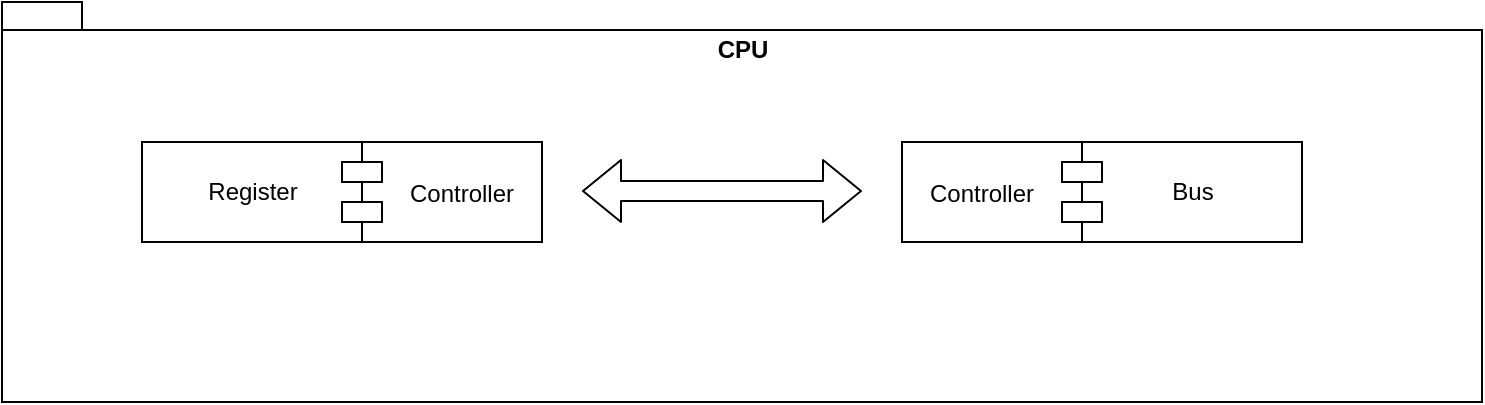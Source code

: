 <mxfile version="15.2.7" type="device" pages="3"><diagram id="C5RBs43oDa-KdzZeNtuy" name="Data-Flow (General)"><mxGraphModel dx="872" dy="475" grid="1" gridSize="10" guides="1" tooltips="1" connect="1" arrows="1" fold="1" page="1" pageScale="1" pageWidth="827" pageHeight="1169" math="0" shadow="0"><root><mxCell id="WIyWlLk6GJQsqaUBKTNV-0"/><mxCell id="WIyWlLk6GJQsqaUBKTNV-1" parent="WIyWlLk6GJQsqaUBKTNV-0"/><mxCell id="gwC7yzurPwSdg5O-eouE-0" value="CPU" style="shape=folder;fontStyle=1;spacingTop=10;tabWidth=40;tabHeight=14;tabPosition=left;html=1;align=center;verticalAlign=top;" parent="WIyWlLk6GJQsqaUBKTNV-1" vertex="1"><mxGeometry x="30" y="50" width="740" height="200" as="geometry"/></mxCell><mxCell id="NTaahu9hWmE2fS8xSLEn-0" value="Register" style="html=1;" parent="WIyWlLk6GJQsqaUBKTNV-1" vertex="1"><mxGeometry x="100" y="120" width="110" height="50" as="geometry"/></mxCell><mxCell id="NTaahu9hWmE2fS8xSLEn-2" value="Bus" style="html=1;" parent="WIyWlLk6GJQsqaUBKTNV-1" vertex="1"><mxGeometry x="570" y="120" width="110" height="50" as="geometry"/></mxCell><mxCell id="NTaahu9hWmE2fS8xSLEn-6" value="" style="shape=flexArrow;endArrow=classic;startArrow=classic;html=1;" parent="WIyWlLk6GJQsqaUBKTNV-1" edge="1"><mxGeometry width="100" height="100" relative="1" as="geometry"><mxPoint x="320" y="144.5" as="sourcePoint"/><mxPoint x="460" y="144.5" as="targetPoint"/></mxGeometry></mxCell><mxCell id="NTaahu9hWmE2fS8xSLEn-7" value="Controller" style="shape=module;align=left;spacingLeft=20;align=center;verticalAlign=middle;" parent="WIyWlLk6GJQsqaUBKTNV-1" vertex="1"><mxGeometry x="200" y="120" width="100" height="50" as="geometry"/></mxCell><mxCell id="NTaahu9hWmE2fS8xSLEn-8" value="Controller" style="shape=module;align=left;spacingLeft=-20;align=center;verticalAlign=middle;rotation=0;flipH=1;" parent="WIyWlLk6GJQsqaUBKTNV-1" vertex="1"><mxGeometry x="480" y="120" width="100" height="50" as="geometry"/></mxCell></root></mxGraphModel></diagram><diagram id="FSR4opxZ3w6vxk6FEuXj" name="Register"><mxGraphModel dx="872" dy="475" grid="1" gridSize="10" guides="1" tooltips="1" connect="1" arrows="1" fold="1" page="1" pageScale="1" pageWidth="827" pageHeight="1169" math="0" shadow="0"><root><mxCell id="fo_sAeJvhwMg7Au-9o_D-0"/><mxCell id="fo_sAeJvhwMg7Au-9o_D-1" parent="fo_sAeJvhwMg7Au-9o_D-0"/><mxCell id="fo_sAeJvhwMg7Au-9o_D-6" value="register" style="shape=folder;fontStyle=1;spacingTop=10;tabWidth=40;tabHeight=14;tabPosition=left;html=1;verticalAlign=top;align=center;" parent="fo_sAeJvhwMg7Au-9o_D-1" vertex="1"><mxGeometry x="80" y="50" width="800" height="350" as="geometry"/></mxCell><mxCell id="fo_sAeJvhwMg7Au-9o_D-2" value="Register" style="swimlane;fontStyle=1;align=center;verticalAlign=top;childLayout=stackLayout;horizontal=1;startSize=26;horizontalStack=0;resizeParent=1;resizeParentMax=0;resizeLast=0;collapsible=1;marginBottom=0;" parent="fo_sAeJvhwMg7Au-9o_D-1" vertex="1"><mxGeometry x="270" y="100" width="190" height="100" as="geometry"/></mxCell><mxCell id="fo_sAeJvhwMg7Au-9o_D-3" value="# value: uint8_t" style="text;strokeColor=none;fillColor=none;align=left;verticalAlign=top;spacingLeft=4;spacingRight=4;overflow=hidden;rotatable=0;points=[[0,0.5],[1,0.5]];portConstraint=eastwest;" parent="fo_sAeJvhwMg7Au-9o_D-2" vertex="1"><mxGeometry y="26" width="190" height="26" as="geometry"/></mxCell><mxCell id="fo_sAeJvhwMg7Au-9o_D-4" value="" style="line;strokeWidth=1;fillColor=none;align=left;verticalAlign=middle;spacingTop=-1;spacingLeft=3;spacingRight=3;rotatable=0;labelPosition=right;points=[];portConstraint=eastwest;" parent="fo_sAeJvhwMg7Au-9o_D-2" vertex="1"><mxGeometry y="52" width="190" height="8" as="geometry"/></mxCell><mxCell id="fo_sAeJvhwMg7Au-9o_D-5" value="+ setValue(uint8_t value): void&#10;+ getValue(): uint8_t" style="text;strokeColor=none;fillColor=none;align=left;verticalAlign=top;spacingLeft=4;spacingRight=4;overflow=hidden;rotatable=0;points=[[0,0.5],[1,0.5]];portConstraint=eastwest;" parent="fo_sAeJvhwMg7Au-9o_D-2" vertex="1"><mxGeometry y="60" width="190" height="40" as="geometry"/></mxCell><mxCell id="edyRbBmwYyQEmJ3-MGqT-0" value="RegisterController" style="swimlane;fontStyle=1;align=center;verticalAlign=top;childLayout=stackLayout;horizontal=1;startSize=26;horizontalStack=0;resizeParent=1;resizeParentMax=0;resizeLast=0;collapsible=1;marginBottom=0;" parent="fo_sAeJvhwMg7Au-9o_D-1" vertex="1"><mxGeometry x="160" y="260" width="320" height="100" as="geometry"/></mxCell><mxCell id="edyRbBmwYyQEmJ3-MGqT-1" value="- registerArray[]: Register" style="text;strokeColor=none;fillColor=none;align=left;verticalAlign=top;spacingLeft=4;spacingRight=4;overflow=hidden;rotatable=0;points=[[0,0.5],[1,0.5]];portConstraint=eastwest;" parent="edyRbBmwYyQEmJ3-MGqT-0" vertex="1"><mxGeometry y="26" width="320" height="26" as="geometry"/></mxCell><mxCell id="edyRbBmwYyQEmJ3-MGqT-2" value="" style="line;strokeWidth=1;fillColor=none;align=left;verticalAlign=middle;spacingTop=-1;spacingLeft=3;spacingRight=3;rotatable=0;labelPosition=right;points=[];portConstraint=eastwest;" parent="edyRbBmwYyQEmJ3-MGqT-0" vertex="1"><mxGeometry y="52" width="320" height="8" as="geometry"/></mxCell><mxCell id="edyRbBmwYyQEmJ3-MGqT-3" value="+ getRegisterValue(Registers register): uint8_t&#10;+ setRegisterValue(Registers register, uint8_t value): void" style="text;strokeColor=none;fillColor=none;align=left;verticalAlign=top;spacingLeft=4;spacingRight=4;overflow=hidden;rotatable=0;points=[[0,0.5],[1,0.5]];portConstraint=eastwest;" parent="edyRbBmwYyQEmJ3-MGqT-0" vertex="1"><mxGeometry y="60" width="320" height="40" as="geometry"/></mxCell><mxCell id="OGTd2ZWRhvnD6IJIFiq6-0" value="StatusRegister" style="swimlane;fontStyle=1;align=center;verticalAlign=top;childLayout=stackLayout;horizontal=1;startSize=26;horizontalStack=0;resizeParent=1;resizeParentMax=0;resizeLast=0;collapsible=1;marginBottom=0;" parent="fo_sAeJvhwMg7Au-9o_D-1" vertex="1"><mxGeometry x="510" y="170" width="190" height="100" as="geometry"/></mxCell><mxCell id="OGTd2ZWRhvnD6IJIFiq6-1" value="a" style="text;strokeColor=none;fillColor=none;align=left;verticalAlign=top;spacingLeft=4;spacingRight=4;overflow=hidden;rotatable=0;points=[[0,0.5],[1,0.5]];portConstraint=eastwest;" parent="OGTd2ZWRhvnD6IJIFiq6-0" vertex="1"><mxGeometry y="26" width="190" height="26" as="geometry"/></mxCell><mxCell id="OGTd2ZWRhvnD6IJIFiq6-2" value="" style="line;strokeWidth=1;fillColor=none;align=left;verticalAlign=middle;spacingTop=-1;spacingLeft=3;spacingRight=3;rotatable=0;labelPosition=right;points=[];portConstraint=eastwest;" parent="OGTd2ZWRhvnD6IJIFiq6-0" vertex="1"><mxGeometry y="52" width="190" height="8" as="geometry"/></mxCell><mxCell id="OGTd2ZWRhvnD6IJIFiq6-3" value="+ processStatus(value: uint8_t)&#10;+ getStatus(status: Status): bool" style="text;strokeColor=none;fillColor=none;align=left;verticalAlign=top;spacingLeft=4;spacingRight=4;overflow=hidden;rotatable=0;points=[[0,0.5],[1,0.5]];portConstraint=eastwest;" parent="OGTd2ZWRhvnD6IJIFiq6-0" vertex="1"><mxGeometry y="60" width="190" height="40" as="geometry"/></mxCell><mxCell id="OGTd2ZWRhvnD6IJIFiq6-4" value="" style="endArrow=none;html=1;edgeStyle=orthogonalEdgeStyle;exitX=1;exitY=0.5;exitDx=0;exitDy=0;entryX=0.521;entryY=1;entryDx=0;entryDy=0;entryPerimeter=0;" parent="fo_sAeJvhwMg7Au-9o_D-1" source="edyRbBmwYyQEmJ3-MGqT-1" target="OGTd2ZWRhvnD6IJIFiq6-3" edge="1"><mxGeometry relative="1" as="geometry"><mxPoint x="510" y="290" as="sourcePoint"/><mxPoint x="670" y="290" as="targetPoint"/></mxGeometry></mxCell><mxCell id="OGTd2ZWRhvnD6IJIFiq6-7" value="Extends" style="endArrow=block;endSize=16;endFill=0;html=1;exitX=0.5;exitY=0;exitDx=0;exitDy=0;entryX=1;entryY=0.5;entryDx=0;entryDy=0;" parent="fo_sAeJvhwMg7Au-9o_D-1" source="OGTd2ZWRhvnD6IJIFiq6-0" target="fo_sAeJvhwMg7Au-9o_D-3" edge="1"><mxGeometry width="160" relative="1" as="geometry"><mxPoint x="570" y="310" as="sourcePoint"/><mxPoint x="730" y="310" as="targetPoint"/><Array as="points"><mxPoint x="605" y="139"/></Array></mxGeometry></mxCell><mxCell id="Lxuu0Aic1EnRyf6YJuzM-0" value="1..*" style="endArrow=open;html=1;endSize=12;startArrow=diamondThin;startSize=14;startFill=1;edgeStyle=orthogonalEdgeStyle;align=left;verticalAlign=bottom;exitX=0.5;exitY=0;exitDx=0;exitDy=0;entryX=0.453;entryY=1;entryDx=0;entryDy=0;entryPerimeter=0;" parent="fo_sAeJvhwMg7Au-9o_D-1" source="edyRbBmwYyQEmJ3-MGqT-0" target="fo_sAeJvhwMg7Au-9o_D-5" edge="1"><mxGeometry x="-1" y="30" relative="1" as="geometry"><mxPoint x="120" y="180" as="sourcePoint"/><mxPoint x="420" y="450" as="targetPoint"/><mxPoint as="offset"/></mxGeometry></mxCell><mxCell id="rECRUo4AhSbANIjH3cjJ-0" value="«enum»&lt;br&gt;&lt;b&gt;Status&lt;/b&gt;" style="html=1;" vertex="1" parent="fo_sAeJvhwMg7Au-9o_D-1"><mxGeometry x="750" y="131" width="110" height="50" as="geometry"/></mxCell><mxCell id="rECRUo4AhSbANIjH3cjJ-1" value="" style="endArrow=none;html=1;edgeStyle=orthogonalEdgeStyle;exitX=1;exitY=0.5;exitDx=0;exitDy=0;entryX=0.5;entryY=1;entryDx=0;entryDy=0;" edge="1" parent="fo_sAeJvhwMg7Au-9o_D-1" source="OGTd2ZWRhvnD6IJIFiq6-1" target="rECRUo4AhSbANIjH3cjJ-0"><mxGeometry relative="1" as="geometry"><mxPoint x="800" y="240" as="sourcePoint"/><mxPoint x="960" y="240" as="targetPoint"/></mxGeometry></mxCell></root></mxGraphModel></diagram><diagram id="Y-lMnfT66i_3cjj-3q8V" name="Bus"><mxGraphModel dx="872" dy="475" grid="1" gridSize="10" guides="1" tooltips="1" connect="1" arrows="1" fold="1" page="1" pageScale="1" pageWidth="827" pageHeight="1169" math="0" shadow="0"><root><mxCell id="23TDGS9YTzjd4TGv8zZ4-0"/><mxCell id="23TDGS9YTzjd4TGv8zZ4-1" parent="23TDGS9YTzjd4TGv8zZ4-0"/><mxCell id="23TDGS9YTzjd4TGv8zZ4-2" value="bus" style="shape=folder;fontStyle=1;spacingTop=10;tabWidth=40;tabHeight=14;tabPosition=left;html=1;align=center;verticalAlign=top;" parent="23TDGS9YTzjd4TGv8zZ4-1" vertex="1"><mxGeometry x="110" y="50" width="740" height="550" as="geometry"/></mxCell><mxCell id="23TDGS9YTzjd4TGv8zZ4-3" value="BusController" style="swimlane;fontStyle=1;align=center;verticalAlign=top;childLayout=stackLayout;horizontal=1;startSize=26;horizontalStack=0;resizeParent=1;resizeParentMax=0;resizeLast=0;collapsible=1;marginBottom=0;" parent="23TDGS9YTzjd4TGv8zZ4-1" vertex="1"><mxGeometry x="230" y="400" width="256" height="170" as="geometry"/></mxCell><mxCell id="23TDGS9YTzjd4TGv8zZ4-4" value="- busDeviceArray: **BusDevice&#10;- arrayIndex: int" style="text;strokeColor=none;fillColor=none;align=left;verticalAlign=top;spacingLeft=4;spacingRight=4;overflow=hidden;rotatable=0;points=[[0,0.5],[1,0.5]];portConstraint=eastwest;" parent="23TDGS9YTzjd4TGv8zZ4-3" vertex="1"><mxGeometry y="26" width="256" height="34" as="geometry"/></mxCell><mxCell id="23TDGS9YTzjd4TGv8zZ4-5" value="" style="line;strokeWidth=1;fillColor=none;align=left;verticalAlign=middle;spacingTop=-1;spacingLeft=3;spacingRight=3;rotatable=0;labelPosition=right;points=[];portConstraint=eastwest;" parent="23TDGS9YTzjd4TGv8zZ4-3" vertex="1"><mxGeometry y="60" width="256" height="8" as="geometry"/></mxCell><mxCell id="23TDGS9YTzjd4TGv8zZ4-6" value="+ BusController()&#10;- getDevice(address: uint16_t): *BusDevice&#10;+ addDevice(busDevice: *BusDevice): void&#10;+ read(address: uint16_t): uint8_t&#10;+ write(address: uint16_t, value: uint8_t): void&#10;+ ~BusController()" style="text;strokeColor=none;fillColor=none;align=left;verticalAlign=top;spacingLeft=4;spacingRight=4;overflow=hidden;rotatable=0;points=[[0,0.5],[1,0.5]];portConstraint=eastwest;" parent="23TDGS9YTzjd4TGv8zZ4-3" vertex="1"><mxGeometry y="68" width="256" height="102" as="geometry"/></mxCell><mxCell id="NFC14cmhN51oCaBUQxyo-0" value="BusDevice" style="swimlane;fontStyle=1;align=center;verticalAlign=top;childLayout=stackLayout;horizontal=1;startSize=26;horizontalStack=0;resizeParent=1;resizeParentMax=0;resizeLast=0;collapsible=1;marginBottom=0;" parent="23TDGS9YTzjd4TGv8zZ4-1" vertex="1"><mxGeometry x="340" y="120" width="256" height="140" as="geometry"/></mxCell><mxCell id="NFC14cmhN51oCaBUQxyo-1" value="- addresses: Address[5]&#10;- index: int" style="text;strokeColor=none;fillColor=none;align=left;verticalAlign=top;spacingLeft=4;spacingRight=4;overflow=hidden;rotatable=0;points=[[0,0.5],[1,0.5]];portConstraint=eastwest;" parent="NFC14cmhN51oCaBUQxyo-0" vertex="1"><mxGeometry y="26" width="256" height="34" as="geometry"/></mxCell><mxCell id="NFC14cmhN51oCaBUQxyo-2" value="" style="line;strokeWidth=1;fillColor=none;align=left;verticalAlign=middle;spacingTop=-1;spacingLeft=3;spacingRight=3;rotatable=0;labelPosition=right;points=[];portConstraint=eastwest;" parent="NFC14cmhN51oCaBUQxyo-0" vertex="1"><mxGeometry y="60" width="256" height="8" as="geometry"/></mxCell><mxCell id="NFC14cmhN51oCaBUQxyo-3" value="+ read(address: uint16_t): uint8_t&#10;+ write(address: uint16_t, value: uint8_t): void&#10;+ addAddress(address: Address): void&#10;+ getAddresses(): *Address" style="text;strokeColor=none;fillColor=none;align=left;verticalAlign=top;spacingLeft=4;spacingRight=4;overflow=hidden;rotatable=0;points=[[0,0.5],[1,0.5]];portConstraint=eastwest;" parent="NFC14cmhN51oCaBUQxyo-0" vertex="1"><mxGeometry y="68" width="256" height="72" as="geometry"/></mxCell><mxCell id="l6wA_1R9nY5Djz-n6M-C-0" value="Ram" style="swimlane;fontStyle=1;align=center;verticalAlign=top;childLayout=stackLayout;horizontal=1;startSize=26;horizontalStack=0;resizeParent=1;resizeParentMax=0;resizeLast=0;collapsible=1;marginBottom=0;" parent="23TDGS9YTzjd4TGv8zZ4-1" vertex="1"><mxGeometry x="560" y="320" width="256" height="110" as="geometry"/></mxCell><mxCell id="l6wA_1R9nY5Djz-n6M-C-1" value="+ field: type" style="text;strokeColor=none;fillColor=none;align=left;verticalAlign=top;spacingLeft=4;spacingRight=4;overflow=hidden;rotatable=0;points=[[0,0.5],[1,0.5]];portConstraint=eastwest;" parent="l6wA_1R9nY5Djz-n6M-C-0" vertex="1"><mxGeometry y="26" width="256" height="26" as="geometry"/></mxCell><mxCell id="l6wA_1R9nY5Djz-n6M-C-2" value="" style="line;strokeWidth=1;fillColor=none;align=left;verticalAlign=middle;spacingTop=-1;spacingLeft=3;spacingRight=3;rotatable=0;labelPosition=right;points=[];portConstraint=eastwest;" parent="l6wA_1R9nY5Djz-n6M-C-0" vertex="1"><mxGeometry y="52" width="256" height="8" as="geometry"/></mxCell><mxCell id="l6wA_1R9nY5Djz-n6M-C-3" value="+ read(address: uint16_t): uint8_t&#10;+ write(address: uint16_t, value: uint8_t): void" style="text;strokeColor=none;fillColor=none;align=left;verticalAlign=top;spacingLeft=4;spacingRight=4;overflow=hidden;rotatable=0;points=[[0,0.5],[1,0.5]];portConstraint=eastwest;" parent="l6wA_1R9nY5Djz-n6M-C-0" vertex="1"><mxGeometry y="60" width="256" height="50" as="geometry"/></mxCell><mxCell id="dwe1uxGFtsgeFcTT-b4n-0" value="Extends" style="endArrow=block;endSize=16;endFill=0;html=1;exitX=0.5;exitY=0;exitDx=0;exitDy=0;entryX=0.59;entryY=1.028;entryDx=0;entryDy=0;entryPerimeter=0;" parent="23TDGS9YTzjd4TGv8zZ4-1" source="l6wA_1R9nY5Djz-n6M-C-0" target="NFC14cmhN51oCaBUQxyo-3" edge="1"><mxGeometry width="160" relative="1" as="geometry"><mxPoint x="330" y="260" as="sourcePoint"/><mxPoint x="490" y="260" as="targetPoint"/><Array as="points"><mxPoint x="688" y="290"/><mxPoint x="491" y="290"/></Array></mxGeometry></mxCell><mxCell id="dwe1uxGFtsgeFcTT-b4n-1" value="0..*" style="endArrow=open;html=1;endSize=12;startArrow=diamondThin;startSize=14;startFill=0;edgeStyle=orthogonalEdgeStyle;align=left;verticalAlign=bottom;exitX=0.5;exitY=0;exitDx=0;exitDy=0;entryX=0.453;entryY=0.986;entryDx=0;entryDy=0;entryPerimeter=0;" parent="23TDGS9YTzjd4TGv8zZ4-1" source="23TDGS9YTzjd4TGv8zZ4-3" target="NFC14cmhN51oCaBUQxyo-3" edge="1"><mxGeometry x="-1" y="-12" relative="1" as="geometry"><mxPoint x="250" y="320" as="sourcePoint"/><mxPoint x="410" y="320" as="targetPoint"/><mxPoint as="offset"/></mxGeometry></mxCell><mxCell id="m_k_go_1AGNu01kfx2y8-0" value="" style="endArrow=none;html=1;edgeStyle=orthogonalEdgeStyle;exitX=1;exitY=0.5;exitDx=0;exitDy=0;" parent="23TDGS9YTzjd4TGv8zZ4-1" source="23TDGS9YTzjd4TGv8zZ4-6" edge="1"><mxGeometry relative="1" as="geometry"><mxPoint x="570" y="540" as="sourcePoint"/><mxPoint x="691" y="432" as="targetPoint"/></mxGeometry></mxCell><mxCell id="IuWt0_URN5oHsQo_CBfp-0" value="&lt;&lt;struct&gt;&gt;&#10;Address" style="swimlane;fontStyle=1;childLayout=stackLayout;horizontal=1;startSize=26;fillColor=none;horizontalStack=0;resizeParent=1;resizeParentMax=0;resizeLast=0;collapsible=1;marginBottom=0;" vertex="1" parent="23TDGS9YTzjd4TGv8zZ4-1"><mxGeometry x="140" y="120" width="140" height="70" as="geometry"/></mxCell><mxCell id="IuWt0_URN5oHsQo_CBfp-1" value="+ addressStart: uint16_t&#10;+ addressEnd: uint16_t" style="text;strokeColor=none;fillColor=none;align=left;verticalAlign=top;spacingLeft=4;spacingRight=4;overflow=hidden;rotatable=0;points=[[0,0.5],[1,0.5]];portConstraint=eastwest;" vertex="1" parent="IuWt0_URN5oHsQo_CBfp-0"><mxGeometry y="26" width="140" height="44" as="geometry"/></mxCell><mxCell id="IuWt0_URN5oHsQo_CBfp-9" value="" style="endArrow=none;html=1;edgeStyle=orthogonalEdgeStyle;exitX=0.557;exitY=1.023;exitDx=0;exitDy=0;entryX=0.25;entryY=0;entryDx=0;entryDy=0;exitPerimeter=0;" edge="1" parent="23TDGS9YTzjd4TGv8zZ4-1" source="IuWt0_URN5oHsQo_CBfp-1" target="23TDGS9YTzjd4TGv8zZ4-3"><mxGeometry relative="1" as="geometry"><mxPoint x="290" y="178" as="sourcePoint"/><mxPoint x="350" y="234" as="targetPoint"/></mxGeometry></mxCell><mxCell id="IuWt0_URN5oHsQo_CBfp-10" value="1" style="endArrow=open;html=1;endSize=12;startArrow=diamondThin;startSize=14;startFill=1;edgeStyle=orthogonalEdgeStyle;align=left;verticalAlign=bottom;exitX=0;exitY=0.5;exitDx=0;exitDy=0;entryX=1;entryY=0.5;entryDx=0;entryDy=0;" edge="1" parent="23TDGS9YTzjd4TGv8zZ4-1" source="NFC14cmhN51oCaBUQxyo-3" target="IuWt0_URN5oHsQo_CBfp-1"><mxGeometry x="-1" y="3" relative="1" as="geometry"><mxPoint x="300" y="250" as="sourcePoint"/><mxPoint x="460" y="250" as="targetPoint"/></mxGeometry></mxCell></root></mxGraphModel></diagram></mxfile>